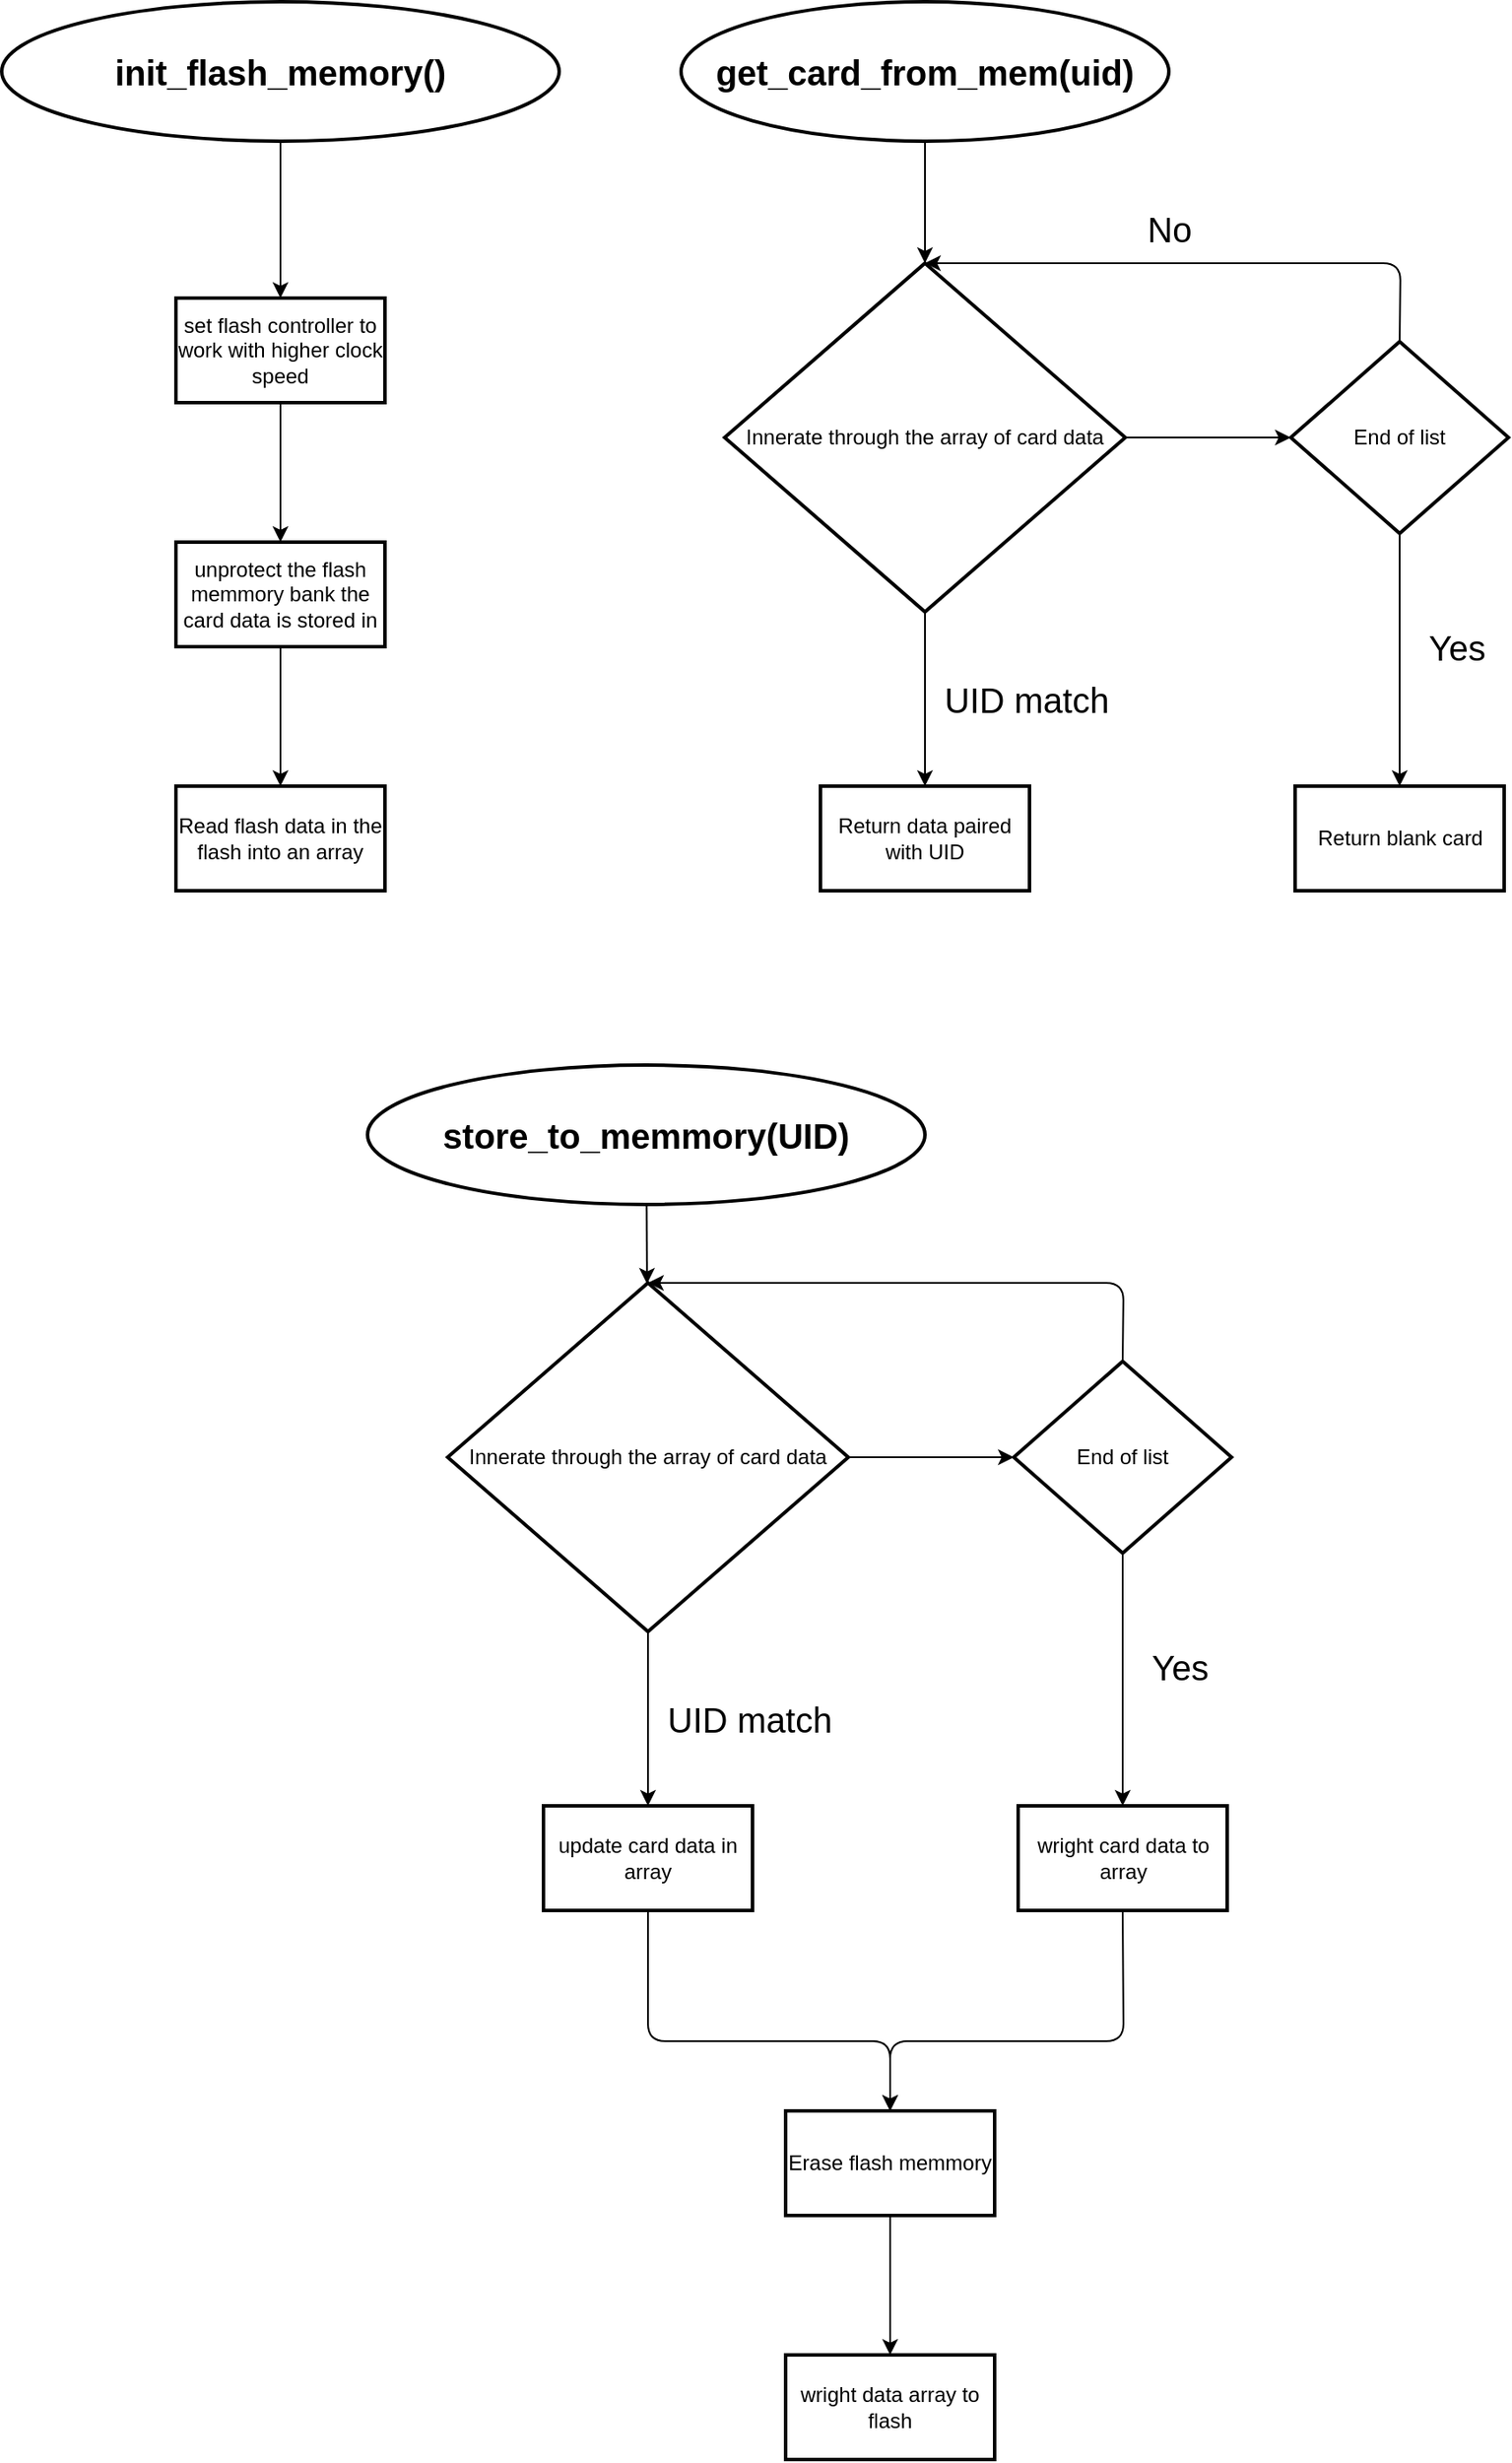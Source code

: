 <mxfile>
    <diagram id="uRFTJZ9asfGi-mWU3NWK" name="Page-1">
        <mxGraphModel dx="2498" dy="1642" grid="1" gridSize="10" guides="1" tooltips="1" connect="1" arrows="1" fold="1" page="1" pageScale="1" pageWidth="1200" pageHeight="1600" background="none" math="0" shadow="0">
            <root>
                <mxCell id="0"/>
                <mxCell id="1" parent="0"/>
                <mxCell id="164" value="" style="edgeStyle=none;html=1;" edge="1" parent="1" source="8" target="155">
                    <mxGeometry relative="1" as="geometry"/>
                </mxCell>
                <mxCell id="8" value="&lt;h1&gt;&lt;font style=&quot;font-size: 20px;&quot;&gt;store_to_memmory(UID)&lt;/font&gt;&lt;/h1&gt;" style="strokeWidth=2;html=1;shape=mxgraph.flowchart.start_1;whiteSpace=wrap;" parent="1" vertex="1">
                    <mxGeometry x="270" y="650" width="320" height="80" as="geometry"/>
                </mxCell>
                <mxCell id="95" value="&lt;h1&gt;&lt;font style=&quot;font-size: 20px;&quot;&gt;get_card_from_mem(uid)&lt;/font&gt;&lt;/h1&gt;" style="strokeWidth=2;html=1;shape=mxgraph.flowchart.start_1;whiteSpace=wrap;" parent="1" vertex="1">
                    <mxGeometry x="450" y="40" width="280" height="80" as="geometry"/>
                </mxCell>
                <mxCell id="120" value="" style="edgeStyle=none;html=1;fontSize=20;" parent="1" target="119" edge="1">
                    <mxGeometry relative="1" as="geometry">
                        <mxPoint x="590" y="120" as="sourcePoint"/>
                    </mxGeometry>
                </mxCell>
                <mxCell id="129" value="" style="edgeStyle=none;html=1;fontSize=20;" parent="1" source="119" target="128" edge="1">
                    <mxGeometry relative="1" as="geometry"/>
                </mxCell>
                <mxCell id="119" value="Innerate through the array of card data" style="rhombus;whiteSpace=wrap;html=1;strokeWidth=2;" parent="1" vertex="1">
                    <mxGeometry x="475" y="190" width="230" height="200" as="geometry"/>
                </mxCell>
                <mxCell id="126" value="" style="edgeStyle=none;html=1;fontSize=20;exitX=0.5;exitY=1;exitDx=0;exitDy=0;" parent="1" source="119" target="125" edge="1">
                    <mxGeometry relative="1" as="geometry">
                        <mxPoint x="590" y="530" as="sourcePoint"/>
                    </mxGeometry>
                </mxCell>
                <mxCell id="125" value="Return data paired with UID" style="whiteSpace=wrap;html=1;strokeWidth=2;" parent="1" vertex="1">
                    <mxGeometry x="530" y="490" width="120" height="60" as="geometry"/>
                </mxCell>
                <mxCell id="127" value="UID match" style="text;html=1;align=center;verticalAlign=middle;resizable=0;points=[];autosize=1;strokeColor=none;fillColor=none;fontSize=20;" parent="1" vertex="1">
                    <mxGeometry x="588" y="420" width="120" height="40" as="geometry"/>
                </mxCell>
                <mxCell id="130" style="edgeStyle=none;html=1;exitX=0.5;exitY=0;exitDx=0;exitDy=0;fontSize=20;entryX=0.5;entryY=0;entryDx=0;entryDy=0;" parent="1" source="128" target="119" edge="1">
                    <mxGeometry relative="1" as="geometry">
                        <mxPoint x="862.167" y="170.0" as="targetPoint"/>
                        <Array as="points">
                            <mxPoint x="863" y="190"/>
                        </Array>
                    </mxGeometry>
                </mxCell>
                <mxCell id="134" value="" style="edgeStyle=none;html=1;fontSize=20;" parent="1" source="128" target="133" edge="1">
                    <mxGeometry relative="1" as="geometry"/>
                </mxCell>
                <mxCell id="128" value="End of list" style="rhombus;whiteSpace=wrap;html=1;strokeWidth=2;" parent="1" vertex="1">
                    <mxGeometry x="800" y="235" width="125" height="110" as="geometry"/>
                </mxCell>
                <mxCell id="132" value="No" style="text;html=1;align=center;verticalAlign=middle;resizable=0;points=[];autosize=1;strokeColor=none;fillColor=none;fontSize=20;" parent="1" vertex="1">
                    <mxGeometry x="705" y="150" width="50" height="40" as="geometry"/>
                </mxCell>
                <mxCell id="133" value="Return blank card" style="whiteSpace=wrap;html=1;strokeWidth=2;" parent="1" vertex="1">
                    <mxGeometry x="802.5" y="490" width="120" height="60" as="geometry"/>
                </mxCell>
                <mxCell id="136" value="Yes" style="text;html=1;align=center;verticalAlign=middle;resizable=0;points=[];autosize=1;strokeColor=none;fillColor=none;fontSize=20;" parent="1" vertex="1">
                    <mxGeometry x="865" y="390" width="60" height="40" as="geometry"/>
                </mxCell>
                <mxCell id="144" value="" style="edgeStyle=none;html=1;fontSize=20;" parent="1" source="141" target="143" edge="1">
                    <mxGeometry relative="1" as="geometry"/>
                </mxCell>
                <mxCell id="141" value="Erase flash memmory" style="whiteSpace=wrap;html=1;strokeWidth=2;" parent="1" vertex="1">
                    <mxGeometry x="510" y="1250" width="120" height="60" as="geometry"/>
                </mxCell>
                <mxCell id="143" value="wright data array to flash" style="whiteSpace=wrap;html=1;strokeWidth=2;" parent="1" vertex="1">
                    <mxGeometry x="510" y="1390" width="120" height="60" as="geometry"/>
                </mxCell>
                <mxCell id="145" value="" style="edgeStyle=none;html=1;fontSize=20;" edge="1" parent="1" source="146" target="148">
                    <mxGeometry relative="1" as="geometry"/>
                </mxCell>
                <mxCell id="146" value="&lt;h1&gt;&lt;span style=&quot;font-size: 20px;&quot;&gt;init_flash_memory()&lt;/span&gt;&lt;/h1&gt;" style="strokeWidth=2;html=1;shape=mxgraph.flowchart.start_1;whiteSpace=wrap;" vertex="1" parent="1">
                    <mxGeometry x="60" y="40" width="320" height="80" as="geometry"/>
                </mxCell>
                <mxCell id="147" value="" style="edgeStyle=none;html=1;fontSize=20;" edge="1" parent="1" source="148" target="150">
                    <mxGeometry relative="1" as="geometry"/>
                </mxCell>
                <mxCell id="148" value="set flash controller to work with higher clock speed" style="whiteSpace=wrap;html=1;strokeWidth=2;" vertex="1" parent="1">
                    <mxGeometry x="160" y="210" width="120" height="60" as="geometry"/>
                </mxCell>
                <mxCell id="149" value="" style="edgeStyle=none;html=1;fontSize=20;" edge="1" parent="1" source="150" target="152">
                    <mxGeometry relative="1" as="geometry"/>
                </mxCell>
                <mxCell id="150" value="unprotect the flash memmory bank the card data is stored in" style="whiteSpace=wrap;html=1;strokeWidth=2;" vertex="1" parent="1">
                    <mxGeometry x="160" y="350" width="120" height="60" as="geometry"/>
                </mxCell>
                <mxCell id="152" value="Read flash data in the flash into an array" style="whiteSpace=wrap;html=1;strokeWidth=2;" vertex="1" parent="1">
                    <mxGeometry x="160" y="490" width="120" height="60" as="geometry"/>
                </mxCell>
                <mxCell id="154" value="" style="edgeStyle=none;html=1;fontSize=20;" edge="1" parent="1" source="155" target="161">
                    <mxGeometry relative="1" as="geometry"/>
                </mxCell>
                <mxCell id="155" value="Innerate through the array of card data" style="rhombus;whiteSpace=wrap;html=1;strokeWidth=2;" vertex="1" parent="1">
                    <mxGeometry x="316" y="775" width="230" height="200" as="geometry"/>
                </mxCell>
                <mxCell id="156" value="" style="edgeStyle=none;html=1;fontSize=20;exitX=0.5;exitY=1;exitDx=0;exitDy=0;" edge="1" parent="1" source="155" target="157">
                    <mxGeometry relative="1" as="geometry">
                        <mxPoint x="431" y="1115" as="sourcePoint"/>
                    </mxGeometry>
                </mxCell>
                <mxCell id="166" style="edgeStyle=none;html=1;exitX=0.5;exitY=1;exitDx=0;exitDy=0;entryX=0.5;entryY=0;entryDx=0;entryDy=0;" edge="1" parent="1" source="157" target="141">
                    <mxGeometry relative="1" as="geometry">
                        <Array as="points">
                            <mxPoint x="431" y="1210"/>
                            <mxPoint x="570" y="1210"/>
                        </Array>
                    </mxGeometry>
                </mxCell>
                <mxCell id="157" value="update card data in array" style="whiteSpace=wrap;html=1;strokeWidth=2;" vertex="1" parent="1">
                    <mxGeometry x="371" y="1075" width="120" height="60" as="geometry"/>
                </mxCell>
                <mxCell id="158" value="UID match" style="text;html=1;align=center;verticalAlign=middle;resizable=0;points=[];autosize=1;strokeColor=none;fillColor=none;fontSize=20;" vertex="1" parent="1">
                    <mxGeometry x="429" y="1005" width="120" height="40" as="geometry"/>
                </mxCell>
                <mxCell id="159" style="edgeStyle=none;html=1;exitX=0.5;exitY=0;exitDx=0;exitDy=0;fontSize=20;entryX=0.5;entryY=0;entryDx=0;entryDy=0;" edge="1" parent="1" source="161" target="155">
                    <mxGeometry relative="1" as="geometry">
                        <mxPoint x="703.167" y="755.0" as="targetPoint"/>
                        <Array as="points">
                            <mxPoint x="704" y="775"/>
                        </Array>
                    </mxGeometry>
                </mxCell>
                <mxCell id="160" value="" style="edgeStyle=none;html=1;fontSize=20;" edge="1" parent="1" source="161" target="162">
                    <mxGeometry relative="1" as="geometry"/>
                </mxCell>
                <mxCell id="161" value="End of list" style="rhombus;whiteSpace=wrap;html=1;strokeWidth=2;" vertex="1" parent="1">
                    <mxGeometry x="641" y="820" width="125" height="110" as="geometry"/>
                </mxCell>
                <mxCell id="165" style="edgeStyle=none;html=1;exitX=0.5;exitY=1;exitDx=0;exitDy=0;entryX=0.5;entryY=0;entryDx=0;entryDy=0;" edge="1" parent="1" source="162" target="141">
                    <mxGeometry relative="1" as="geometry">
                        <Array as="points">
                            <mxPoint x="704" y="1210"/>
                            <mxPoint x="570" y="1210"/>
                        </Array>
                    </mxGeometry>
                </mxCell>
                <mxCell id="162" value="wright card data to array" style="whiteSpace=wrap;html=1;strokeWidth=2;" vertex="1" parent="1">
                    <mxGeometry x="643.5" y="1075" width="120" height="60" as="geometry"/>
                </mxCell>
                <mxCell id="163" value="Yes" style="text;html=1;align=center;verticalAlign=middle;resizable=0;points=[];autosize=1;strokeColor=none;fillColor=none;fontSize=20;" vertex="1" parent="1">
                    <mxGeometry x="706" y="975" width="60" height="40" as="geometry"/>
                </mxCell>
            </root>
        </mxGraphModel>
    </diagram>
</mxfile>